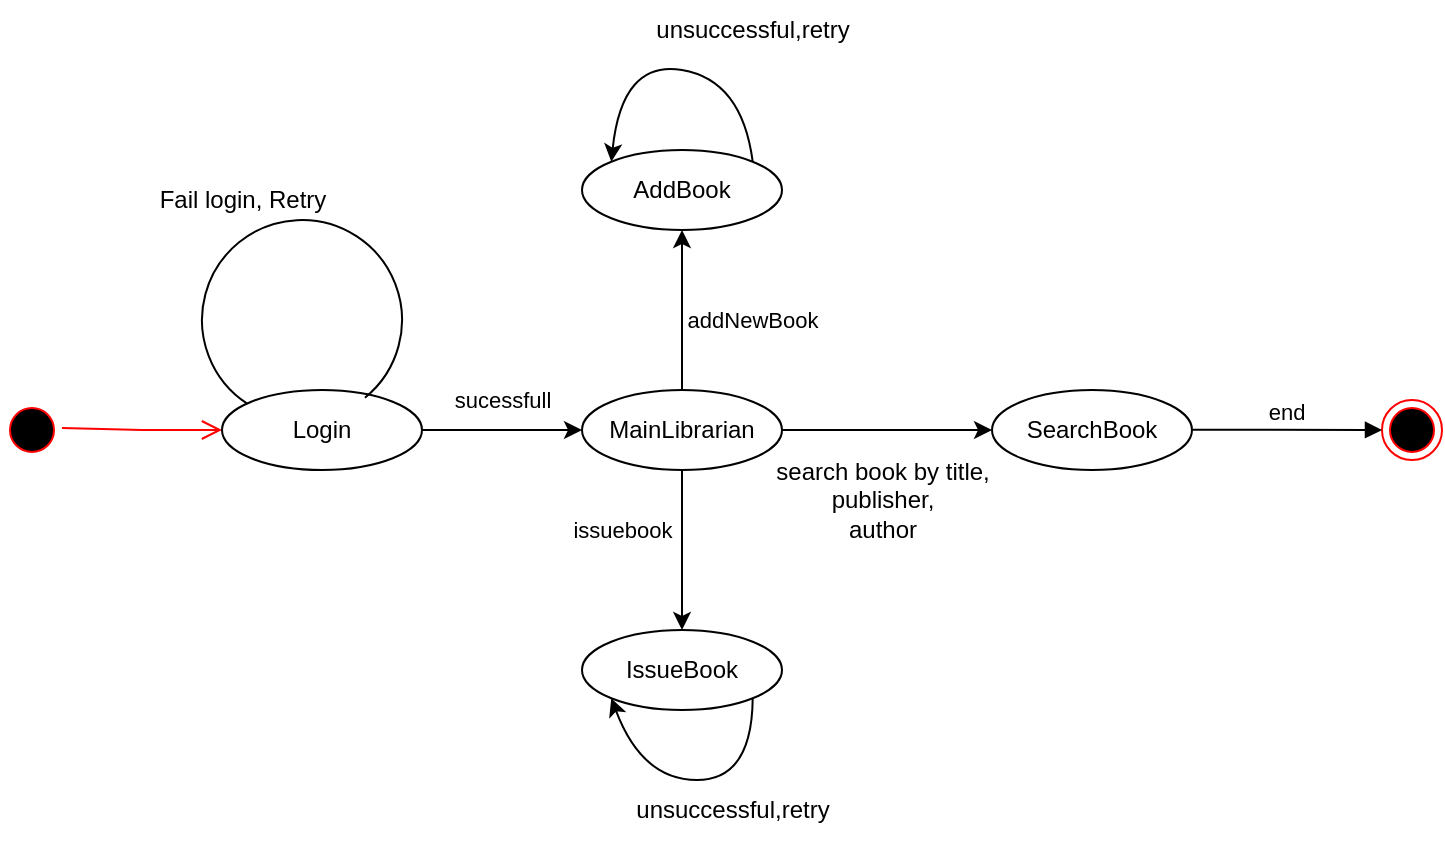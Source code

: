 <mxfile version="21.1.4" type="device">
  <diagram name="Page-1" id="1S-nQZS0DIh59s-sQYu2">
    <mxGraphModel dx="1219" dy="672" grid="1" gridSize="10" guides="1" tooltips="1" connect="1" arrows="1" fold="1" page="1" pageScale="1" pageWidth="850" pageHeight="1100" math="0" shadow="0">
      <root>
        <mxCell id="0" />
        <mxCell id="1" parent="0" />
        <mxCell id="T2ETrQZxZ689PY0pBUoS-2" value="" style="ellipse;html=1;shape=startState;fillColor=#000000;strokeColor=#ff0000;rotation=-90;" vertex="1" parent="1">
          <mxGeometry x="50" y="240" width="30" height="30" as="geometry" />
        </mxCell>
        <mxCell id="T2ETrQZxZ689PY0pBUoS-3" value="" style="edgeStyle=orthogonalEdgeStyle;html=1;verticalAlign=bottom;endArrow=open;endSize=8;strokeColor=#ff0000;rounded=0;" edge="1" source="T2ETrQZxZ689PY0pBUoS-2" parent="1">
          <mxGeometry relative="1" as="geometry">
            <mxPoint x="160" y="255" as="targetPoint" />
          </mxGeometry>
        </mxCell>
        <mxCell id="T2ETrQZxZ689PY0pBUoS-7" value="" style="edgeStyle=orthogonalEdgeStyle;rounded=0;orthogonalLoop=1;jettySize=auto;html=1;" edge="1" parent="1" source="T2ETrQZxZ689PY0pBUoS-4" target="T2ETrQZxZ689PY0pBUoS-6">
          <mxGeometry relative="1" as="geometry" />
        </mxCell>
        <mxCell id="T2ETrQZxZ689PY0pBUoS-8" value="sucessfull" style="edgeLabel;html=1;align=center;verticalAlign=middle;resizable=0;points=[];" vertex="1" connectable="0" parent="T2ETrQZxZ689PY0pBUoS-7">
          <mxGeometry x="-0.277" y="7" relative="1" as="geometry">
            <mxPoint x="11" y="-8" as="offset" />
          </mxGeometry>
        </mxCell>
        <mxCell id="T2ETrQZxZ689PY0pBUoS-4" value="Login" style="ellipse;whiteSpace=wrap;html=1;align=center;" vertex="1" parent="1">
          <mxGeometry x="160" y="235" width="100" height="40" as="geometry" />
        </mxCell>
        <mxCell id="T2ETrQZxZ689PY0pBUoS-13" value="" style="edgeStyle=orthogonalEdgeStyle;rounded=0;orthogonalLoop=1;jettySize=auto;html=1;entryX=0;entryY=0.5;entryDx=0;entryDy=0;" edge="1" parent="1" source="T2ETrQZxZ689PY0pBUoS-6" target="T2ETrQZxZ689PY0pBUoS-12">
          <mxGeometry relative="1" as="geometry" />
        </mxCell>
        <mxCell id="T2ETrQZxZ689PY0pBUoS-15" value="" style="edgeStyle=orthogonalEdgeStyle;rounded=0;orthogonalLoop=1;jettySize=auto;html=1;" edge="1" parent="1" source="T2ETrQZxZ689PY0pBUoS-6" target="T2ETrQZxZ689PY0pBUoS-14">
          <mxGeometry relative="1" as="geometry" />
        </mxCell>
        <mxCell id="T2ETrQZxZ689PY0pBUoS-20" value="issuebook" style="edgeLabel;html=1;align=center;verticalAlign=middle;resizable=0;points=[];" vertex="1" connectable="0" parent="T2ETrQZxZ689PY0pBUoS-15">
          <mxGeometry x="-0.264" y="-8" relative="1" as="geometry">
            <mxPoint x="-22" as="offset" />
          </mxGeometry>
        </mxCell>
        <mxCell id="T2ETrQZxZ689PY0pBUoS-17" value="" style="edgeStyle=orthogonalEdgeStyle;rounded=0;orthogonalLoop=1;jettySize=auto;html=1;" edge="1" parent="1" source="T2ETrQZxZ689PY0pBUoS-6" target="T2ETrQZxZ689PY0pBUoS-16">
          <mxGeometry relative="1" as="geometry" />
        </mxCell>
        <mxCell id="T2ETrQZxZ689PY0pBUoS-18" value="addNewBook" style="edgeLabel;html=1;align=center;verticalAlign=middle;resizable=0;points=[];" vertex="1" connectable="0" parent="T2ETrQZxZ689PY0pBUoS-17">
          <mxGeometry x="-0.113" y="-9" relative="1" as="geometry">
            <mxPoint x="26" as="offset" />
          </mxGeometry>
        </mxCell>
        <mxCell id="T2ETrQZxZ689PY0pBUoS-6" value="MainLibrarian" style="ellipse;whiteSpace=wrap;html=1;align=center;" vertex="1" parent="1">
          <mxGeometry x="340" y="235" width="100" height="40" as="geometry" />
        </mxCell>
        <mxCell id="T2ETrQZxZ689PY0pBUoS-9" value="" style="verticalLabelPosition=bottom;verticalAlign=top;html=1;shape=mxgraph.basic.arc;startAngle=0.3;endAngle=0.1;rotation=105;" vertex="1" parent="1">
          <mxGeometry x="150" y="150" width="100" height="100" as="geometry" />
        </mxCell>
        <mxCell id="T2ETrQZxZ689PY0pBUoS-11" value="Fail login, Retry" style="text;html=1;align=center;verticalAlign=middle;resizable=0;points=[];autosize=1;strokeColor=none;fillColor=none;" vertex="1" parent="1">
          <mxGeometry x="115" y="125" width="110" height="30" as="geometry" />
        </mxCell>
        <mxCell id="T2ETrQZxZ689PY0pBUoS-12" value="SearchBook" style="ellipse;whiteSpace=wrap;html=1;align=center;" vertex="1" parent="1">
          <mxGeometry x="545" y="235" width="100" height="40" as="geometry" />
        </mxCell>
        <mxCell id="T2ETrQZxZ689PY0pBUoS-14" value="IssueBook" style="ellipse;whiteSpace=wrap;html=1;align=center;" vertex="1" parent="1">
          <mxGeometry x="340" y="355" width="100" height="40" as="geometry" />
        </mxCell>
        <mxCell id="T2ETrQZxZ689PY0pBUoS-16" value="AddBook" style="ellipse;whiteSpace=wrap;html=1;align=center;" vertex="1" parent="1">
          <mxGeometry x="340" y="115" width="100" height="40" as="geometry" />
        </mxCell>
        <mxCell id="T2ETrQZxZ689PY0pBUoS-19" value="search book by title,&lt;br&gt;publisher,&lt;br&gt;author" style="text;html=1;align=center;verticalAlign=middle;resizable=0;points=[];autosize=1;strokeColor=none;fillColor=none;" vertex="1" parent="1">
          <mxGeometry x="425" y="260" width="130" height="60" as="geometry" />
        </mxCell>
        <mxCell id="T2ETrQZxZ689PY0pBUoS-21" value="" style="ellipse;html=1;shape=endState;fillColor=#000000;strokeColor=#ff0000;" vertex="1" parent="1">
          <mxGeometry x="740" y="240" width="30" height="30" as="geometry" />
        </mxCell>
        <mxCell id="T2ETrQZxZ689PY0pBUoS-22" value="end" style="html=1;verticalAlign=bottom;endArrow=block;edgeStyle=elbowEdgeStyle;elbow=vertical;curved=0;rounded=0;entryX=0;entryY=0.5;entryDx=0;entryDy=0;" edge="1" parent="1" target="T2ETrQZxZ689PY0pBUoS-21">
          <mxGeometry width="80" relative="1" as="geometry">
            <mxPoint x="645" y="254.86" as="sourcePoint" />
            <mxPoint x="725" y="254.86" as="targetPoint" />
          </mxGeometry>
        </mxCell>
        <mxCell id="T2ETrQZxZ689PY0pBUoS-23" value="" style="curved=1;endArrow=classic;html=1;rounded=0;exitX=1;exitY=0;exitDx=0;exitDy=0;entryX=0;entryY=0;entryDx=0;entryDy=0;" edge="1" parent="1" source="T2ETrQZxZ689PY0pBUoS-16" target="T2ETrQZxZ689PY0pBUoS-16">
          <mxGeometry width="50" height="50" relative="1" as="geometry">
            <mxPoint x="360" y="100" as="sourcePoint" />
            <mxPoint x="410" y="50" as="targetPoint" />
            <Array as="points">
              <mxPoint x="420" y="80" />
              <mxPoint x="360" y="70" />
            </Array>
          </mxGeometry>
        </mxCell>
        <mxCell id="T2ETrQZxZ689PY0pBUoS-25" value="" style="curved=1;endArrow=classic;html=1;rounded=0;exitX=1;exitY=1;exitDx=0;exitDy=0;entryX=0;entryY=1;entryDx=0;entryDy=0;" edge="1" parent="1" source="T2ETrQZxZ689PY0pBUoS-14" target="T2ETrQZxZ689PY0pBUoS-14">
          <mxGeometry width="50" height="50" relative="1" as="geometry">
            <mxPoint x="460" y="471" as="sourcePoint" />
            <mxPoint x="390" y="471" as="targetPoint" />
            <Array as="points">
              <mxPoint x="425" y="430" />
              <mxPoint x="370" y="430" />
            </Array>
          </mxGeometry>
        </mxCell>
        <mxCell id="T2ETrQZxZ689PY0pBUoS-26" value="unsuccessful,retry" style="text;html=1;align=center;verticalAlign=middle;resizable=0;points=[];autosize=1;strokeColor=none;fillColor=none;" vertex="1" parent="1">
          <mxGeometry x="355" y="430" width="120" height="30" as="geometry" />
        </mxCell>
        <mxCell id="T2ETrQZxZ689PY0pBUoS-27" value="unsuccessful,retry" style="text;html=1;align=center;verticalAlign=middle;resizable=0;points=[];autosize=1;strokeColor=none;fillColor=none;" vertex="1" parent="1">
          <mxGeometry x="365" y="40" width="120" height="30" as="geometry" />
        </mxCell>
      </root>
    </mxGraphModel>
  </diagram>
</mxfile>
